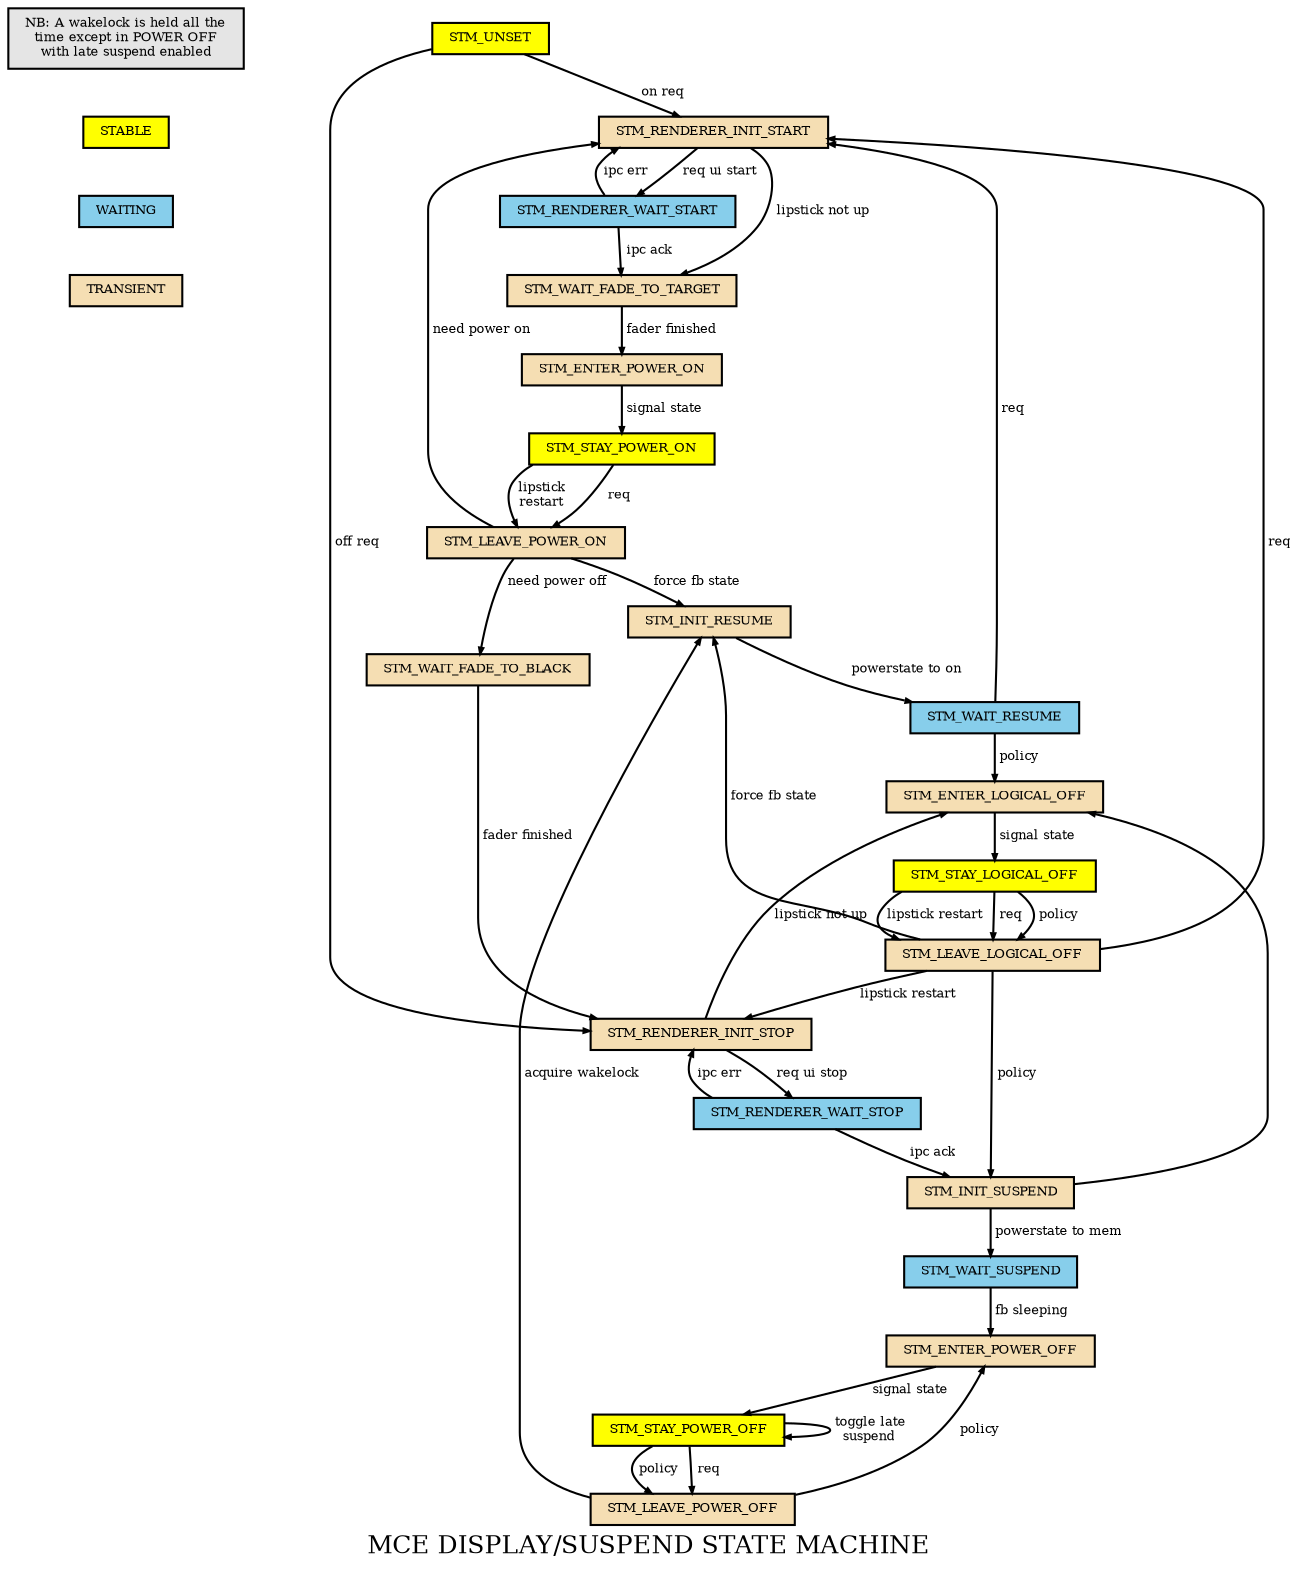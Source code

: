 /* -*- mode: c -*- */

/* Extra documentation for state transitions made from
 * mdy_stm_step() function in the mce display plugin
 */

digraph display_state_machine {
  fontsize=12;
  label = "MCE DISPLAY/SUSPEND STATE MACHINE";
  nodesep=0.3;
  ranksep=0.2;
  node[fontsize=6];
  edge[fontsize=6];
  edge[arrowsize=0.3];
  node[style=filled,fillcolor=skyblue,shape=box];
  node[width=0.00001];
  node[height=0.00001];
  // COMMENTS
  node[fillcolor=grey90];
  COMMENTS[label="NB: A wakelock is held all the\ntime except in POWER OFF\nwith late suspend enabled\n"];
  //
  // --==( STABLE )==--
  //
  node[fillcolor=yellow];
  STABLE;
  STM_UNSET;
  STM_STAY_POWER_OFF;
  STM_STAY_POWER_ON;
  STM_STAY_LOGICAL_OFF;
  //
  // --==( WAITING )==--
  //
  node[fillcolor=skyblue];
  WAITING;
  STM_WAIT_RESUME;
  STM_WAIT_SUSPEND;
  STM_RENDERER_WAIT_START;
  STM_RENDERER_WAIT_STOP;
  //
  // --==( TRANSIENT )==--
  //
  node[fillcolor=wheat];
  TRANSIENT;
  STM_LEAVE_POWER_OFF;
  STM_ENTER_POWER_OFF;
  STM_INIT_RESUME;
  STM_ENTER_LOGICAL_OFF;
  STM_LEAVE_LOGICAL_OFF;
  STM_INIT_SUSPEND;
  STM_RENDERER_INIT_START;
  STM_RENDERER_INIT_STOP;
  STM_ENTER_POWER_ON;
  STM_LEAVE_POWER_ON;
  STM_WAIT_FADE_TO_BLACK;
  STM_WAIT_FADE_TO_TARGET;
  //
  // --==( BRANCHES )==--
  //
  node[shape=point];
  //
  // --==( TRANSITIONS )==--
  //
  node[shape=oval,fillcolor=pink];

  COMMENTS->STABLE[style=invis];
  STABLE->WAITING[style=invis];
  WAITING->TRANSIENT[style=invis];

  STM_UNSET -> STM_RENDERER_INIT_START               [label=" on req"];
  STM_UNSET -> STM_RENDERER_INIT_STOP                [label=" off req"];

  STM_RENDERER_INIT_STOP -> STM_ENTER_LOGICAL_OFF    [label=" lipstick not up"];
  STM_RENDERER_INIT_STOP -> STM_RENDERER_WAIT_STOP   [label=" req ui stop"];

  STM_RENDERER_WAIT_STOP -> STM_INIT_SUSPEND         [label=" ipc ack"];
  STM_RENDERER_WAIT_STOP -> STM_RENDERER_INIT_STOP   [label=" ipc err"];

  STM_WAIT_FADE_TO_BLACK -> STM_RENDERER_INIT_STOP   [label=" fader finished"];

  STM_INIT_SUSPEND -> STM_WAIT_SUSPEND               [label=" powerstate to mem"];
  STM_INIT_SUSPEND -> STM_ENTER_LOGICAL_OFF;

  STM_WAIT_SUSPEND -> STM_ENTER_POWER_OFF            [label=" fb sleeping"];

  STM_ENTER_POWER_OFF -> STM_STAY_POWER_OFF          [label=" signal state"];

  STM_STAY_POWER_OFF -> STM_LEAVE_POWER_OFF          [label=" req"];
  STM_STAY_POWER_OFF -> STM_LEAVE_POWER_OFF          [label=" policy"];
  STM_STAY_POWER_OFF -> STM_STAY_POWER_OFF           [label=" toggle late\nsuspend\n"];

  STM_LEAVE_POWER_OFF -> STM_INIT_RESUME             [label=" acquire wakelock"];
  STM_LEAVE_POWER_OFF -> STM_ENTER_POWER_OFF         [label=" policy"];

  STM_INIT_RESUME -> STM_WAIT_RESUME                 [label=" powerstate to on"];

  STM_WAIT_RESUME -> STM_RENDERER_INIT_START         [label=" req"];
  STM_WAIT_RESUME -> STM_ENTER_LOGICAL_OFF           [label=" policy"];

  STM_RENDERER_INIT_START -> STM_WAIT_FADE_TO_TARGET [label=" lipstick not up"];
  STM_RENDERER_INIT_START -> STM_RENDERER_WAIT_START [label=" req ui start"];

  STM_RENDERER_WAIT_START -> STM_WAIT_FADE_TO_TARGET [label=" ipc ack"];
  STM_RENDERER_WAIT_START -> STM_RENDERER_INIT_START [label=" ipc err"];

  STM_WAIT_FADE_TO_TARGET -> STM_ENTER_POWER_ON      [label=" fader finished"];

  STM_ENTER_POWER_ON -> STM_STAY_POWER_ON            [label=" signal state"];

  STM_STAY_POWER_ON -> STM_LEAVE_POWER_ON            [label=" req"];

  STM_LEAVE_POWER_ON -> STM_RENDERER_INIT_START      [label=" need power on"];
  STM_LEAVE_POWER_ON -> STM_INIT_RESUME              [label=" force fb state"];

  STM_LEAVE_POWER_ON -> STM_WAIT_FADE_TO_BLACK       [label=" need power off"];

  STM_ENTER_LOGICAL_OFF -> STM_STAY_LOGICAL_OFF      [label=" signal state"];

  STM_STAY_LOGICAL_OFF -> STM_LEAVE_LOGICAL_OFF      [label=" req"];
  STM_STAY_LOGICAL_OFF -> STM_LEAVE_LOGICAL_OFF      [label=" policy"];
  STM_STAY_LOGICAL_OFF -> STM_LEAVE_LOGICAL_OFF      [label=" lipstick restart"];

  STM_LEAVE_LOGICAL_OFF -> STM_RENDERER_INIT_STOP    [label=" lipstick restart"];
  STM_LEAVE_LOGICAL_OFF -> STM_RENDERER_INIT_START   [label=" req"];
  STM_LEAVE_LOGICAL_OFF -> STM_INIT_RESUME           [label=" force fb state"];
  STM_LEAVE_LOGICAL_OFF -> STM_INIT_SUSPEND          [label=" policy"];

  // lipstick restart special case (happens outside stm)
  STM_STAY_POWER_ON -> STM_LEAVE_POWER_ON            [label=" lipstick\n restart\n"];
}
